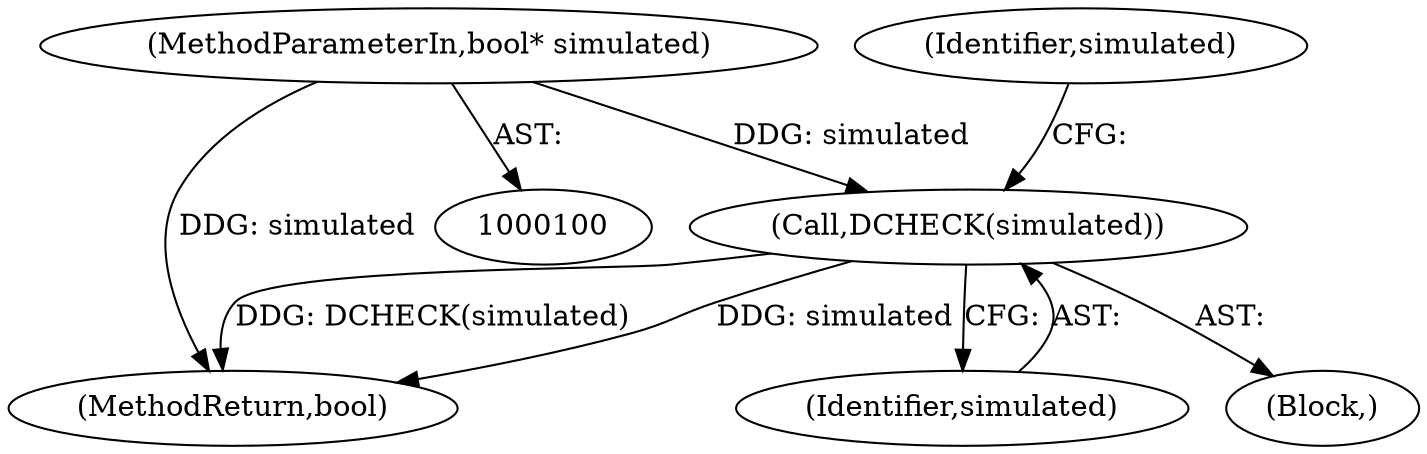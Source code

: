 digraph "0_Chrome_3aad1a37affb1ab70d1897f2b03eb8c077264984_1@pointer" {
"1000103" [label="(MethodParameterIn,bool* simulated)"];
"1000105" [label="(Call,DCHECK(simulated))"];
"1000109" [label="(Identifier,simulated)"];
"1000104" [label="(Block,)"];
"1000103" [label="(MethodParameterIn,bool* simulated)"];
"1000303" [label="(MethodReturn,bool)"];
"1000105" [label="(Call,DCHECK(simulated))"];
"1000106" [label="(Identifier,simulated)"];
"1000103" -> "1000100"  [label="AST: "];
"1000103" -> "1000303"  [label="DDG: simulated"];
"1000103" -> "1000105"  [label="DDG: simulated"];
"1000105" -> "1000104"  [label="AST: "];
"1000105" -> "1000106"  [label="CFG: "];
"1000106" -> "1000105"  [label="AST: "];
"1000109" -> "1000105"  [label="CFG: "];
"1000105" -> "1000303"  [label="DDG: DCHECK(simulated)"];
"1000105" -> "1000303"  [label="DDG: simulated"];
}
